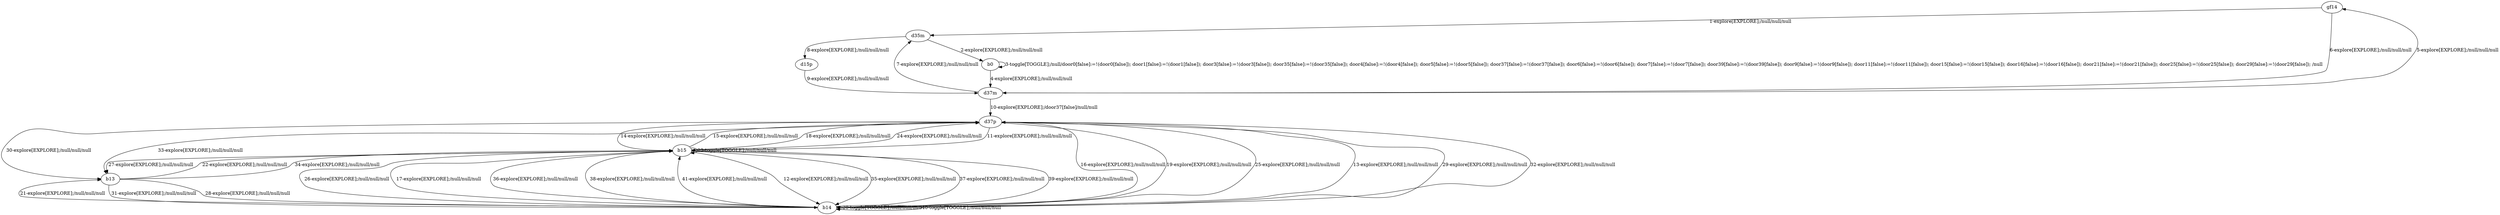 # Total number of goals covered by this test: 2
# b15 --> b13
# b14 --> b13

digraph g {
"gf14" -> "d35m" [label = "1-explore[EXPLORE];/null/null/null"];
"d35m" -> "b0" [label = "2-explore[EXPLORE];/null/null/null"];
"b0" -> "b0" [label = "3-toggle[TOGGLE];/null/door0[false]:=!(door0[false]); door1[false]:=!(door1[false]); door3[false]:=!(door3[false]); door35[false]:=!(door35[false]); door4[false]:=!(door4[false]); door5[false]:=!(door5[false]); door37[false]:=!(door37[false]); door6[false]:=!(door6[false]); door7[false]:=!(door7[false]); door39[false]:=!(door39[false]); door9[false]:=!(door9[false]); door11[false]:=!(door11[false]); door15[false]:=!(door15[false]); door16[false]:=!(door16[false]); door21[false]:=!(door21[false]); door25[false]:=!(door25[false]); door29[false]:=!(door29[false]); /null"];
"b0" -> "d37m" [label = "4-explore[EXPLORE];/null/null/null"];
"d37m" -> "gf14" [label = "5-explore[EXPLORE];/null/null/null"];
"gf14" -> "d37m" [label = "6-explore[EXPLORE];/null/null/null"];
"d37m" -> "d35m" [label = "7-explore[EXPLORE];/null/null/null"];
"d35m" -> "d15p" [label = "8-explore[EXPLORE];/null/null/null"];
"d15p" -> "d37m" [label = "9-explore[EXPLORE];/null/null/null"];
"d37m" -> "d37p" [label = "10-explore[EXPLORE];/door37[false]/null/null"];
"d37p" -> "b15" [label = "11-explore[EXPLORE];/null/null/null"];
"b15" -> "b14" [label = "12-explore[EXPLORE];/null/null/null"];
"b14" -> "d37p" [label = "13-explore[EXPLORE];/null/null/null"];
"d37p" -> "b15" [label = "14-explore[EXPLORE];/null/null/null"];
"b15" -> "d37p" [label = "15-explore[EXPLORE];/null/null/null"];
"d37p" -> "b14" [label = "16-explore[EXPLORE];/null/null/null"];
"b14" -> "b15" [label = "17-explore[EXPLORE];/null/null/null"];
"b15" -> "d37p" [label = "18-explore[EXPLORE];/null/null/null"];
"d37p" -> "b14" [label = "19-explore[EXPLORE];/null/null/null"];
"b14" -> "b14" [label = "20-toggle[TOGGLE];/null/null/null"];
"b14" -> "b13" [label = "21-explore[EXPLORE];/null/null/null"];
"b13" -> "b15" [label = "22-explore[EXPLORE];/null/null/null"];
"b15" -> "b15" [label = "23-toggle[TOGGLE];/null/null/null"];
"b15" -> "d37p" [label = "24-explore[EXPLORE];/null/null/null"];
"d37p" -> "b14" [label = "25-explore[EXPLORE];/null/null/null"];
"b14" -> "b15" [label = "26-explore[EXPLORE];/null/null/null"];
"b15" -> "b13" [label = "27-explore[EXPLORE];/null/null/null"];
"b13" -> "b14" [label = "28-explore[EXPLORE];/null/null/null"];
"b14" -> "d37p" [label = "29-explore[EXPLORE];/null/null/null"];
"d37p" -> "b13" [label = "30-explore[EXPLORE];/null/null/null"];
"b13" -> "b14" [label = "31-explore[EXPLORE];/null/null/null"];
"b14" -> "d37p" [label = "32-explore[EXPLORE];/null/null/null"];
"d37p" -> "b13" [label = "33-explore[EXPLORE];/null/null/null"];
"b13" -> "b15" [label = "34-explore[EXPLORE];/null/null/null"];
"b15" -> "b14" [label = "35-explore[EXPLORE];/null/null/null"];
"b14" -> "b15" [label = "36-explore[EXPLORE];/null/null/null"];
"b15" -> "b14" [label = "37-explore[EXPLORE];/null/null/null"];
"b14" -> "b15" [label = "38-explore[EXPLORE];/null/null/null"];
"b15" -> "b14" [label = "39-explore[EXPLORE];/null/null/null"];
"b14" -> "b14" [label = "40-toggle[TOGGLE];/null/null/null"];
"b14" -> "b15" [label = "41-explore[EXPLORE];/null/null/null"];
}